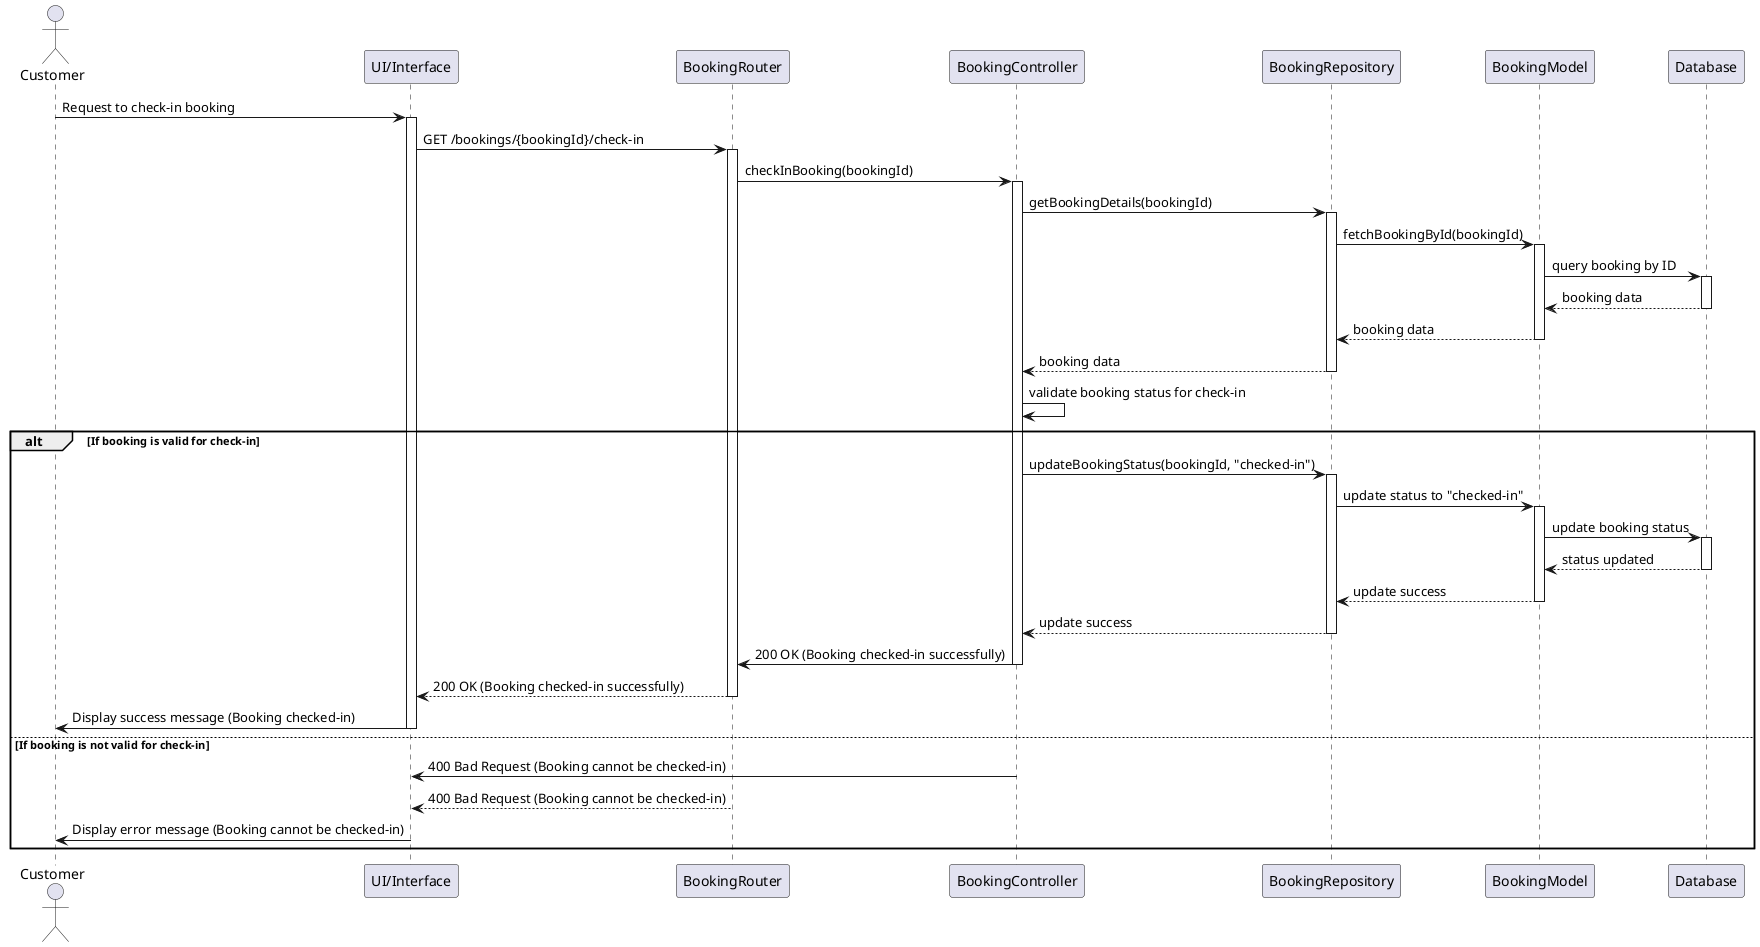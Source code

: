 @startuml
actor Customer
participant "UI/Interface" as UI
participant "BookingRouter" as Router
participant "BookingController" as Controller
participant "BookingRepository" as Repository
participant "BookingModel" as BookingModel
participant "Database" as DB

Customer -> UI: Request to check-in booking
activate UI
UI -> Router: GET /bookings/{bookingId}/check-in
activate Router
Router -> Controller: checkInBooking(bookingId)
activate Controller
Controller -> Repository: getBookingDetails(bookingId)
activate Repository

Repository -> BookingModel: fetchBookingById(bookingId)
activate BookingModel
BookingModel -> DB: query booking by ID
activate DB
DB --> BookingModel: booking data
deactivate DB
BookingModel --> Repository: booking data
deactivate BookingModel
Repository --> Controller: booking data
deactivate Repository

Controller -> Controller: validate booking status for check-in
alt If booking is valid for check-in
    Controller -> Repository: updateBookingStatus(bookingId, "checked-in")
    activate Repository
    Repository -> BookingModel: update status to "checked-in"
    activate BookingModel
    BookingModel -> DB: update booking status
    activate DB
    DB --> BookingModel: status updated
    deactivate DB
    BookingModel --> Repository: update success
    deactivate BookingModel
    Repository --> Controller: update success
    deactivate Repository
    Controller -> Router: 200 OK (Booking checked-in successfully)
    deactivate Controller
    Router --> UI: 200 OK (Booking checked-in successfully)
    deactivate Router
    UI -> Customer: Display success message (Booking checked-in)
    deactivate UI
else If booking is not valid for check-in
    Controller -> UI: 400 Bad Request (Booking cannot be checked-in)
    deactivate Controller
    Router --> UI: 400 Bad Request (Booking cannot be checked-in)
    deactivate Router
    UI -> Customer: Display error message (Booking cannot be checked-in)
    deactivate UI
end
@enduml
